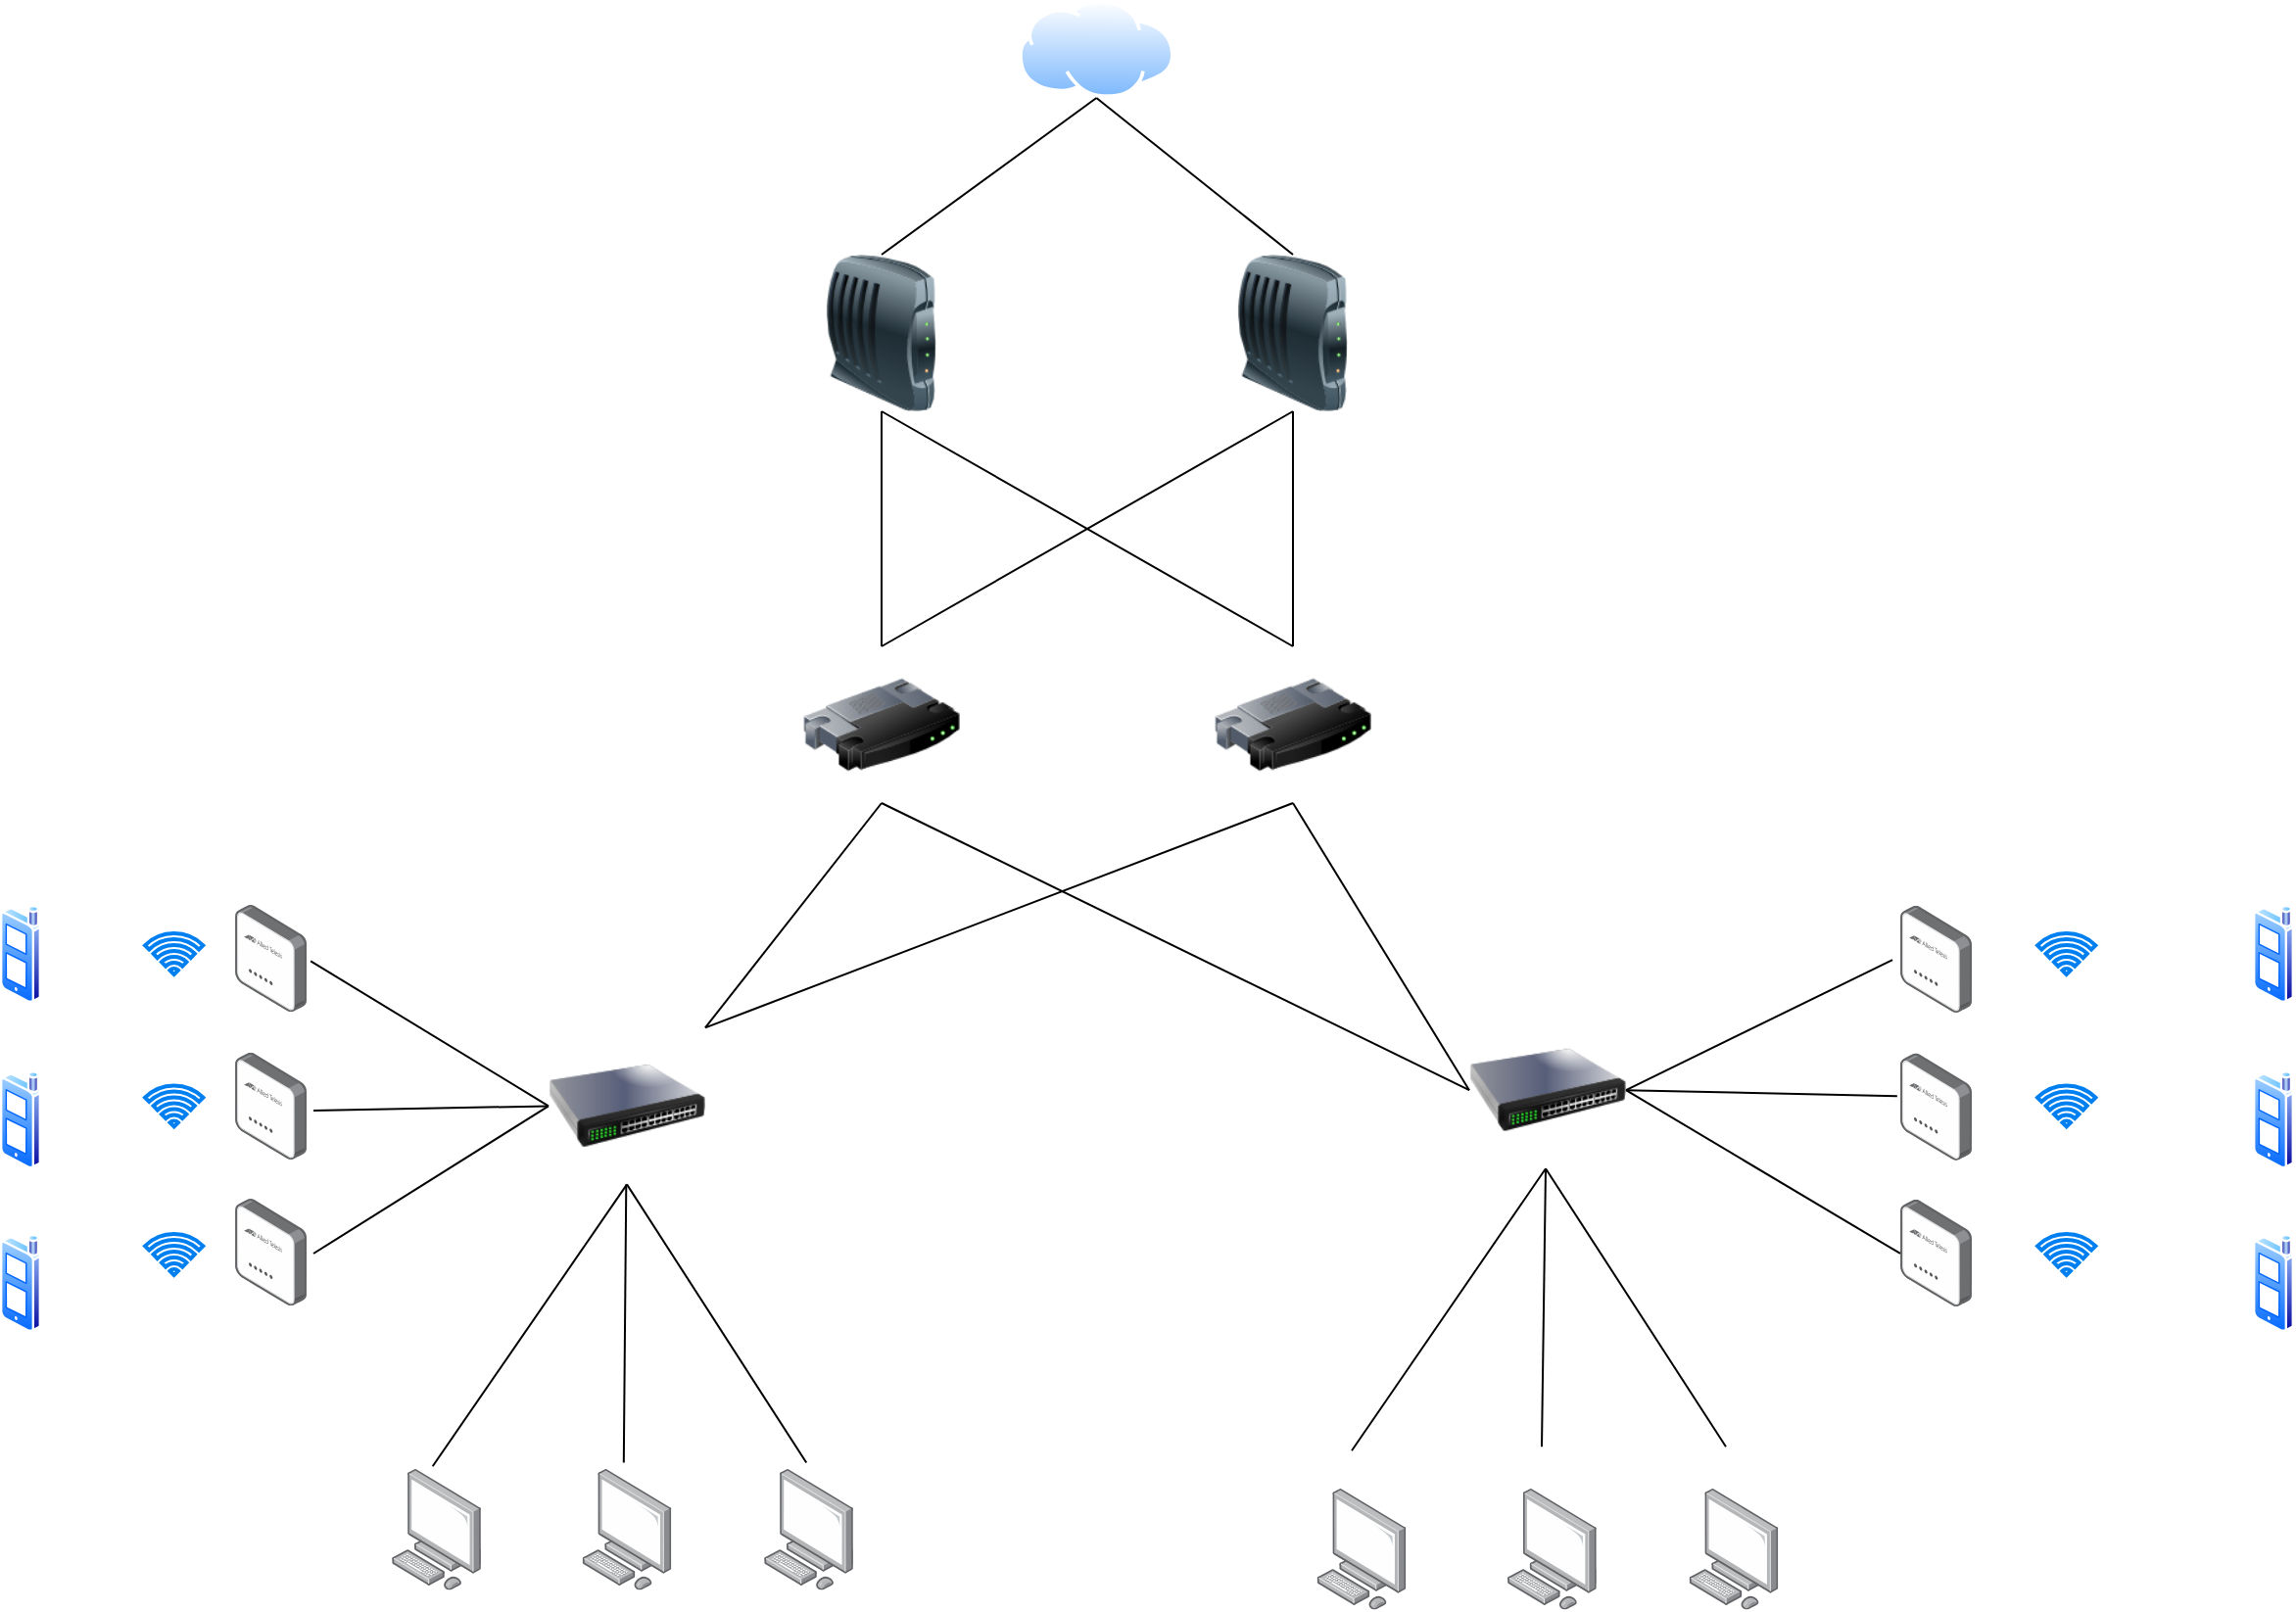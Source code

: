 <mxfile version="21.3.2" type="github">
  <diagram name="Page-1" id="HDaOVPFFeGEJgY8TLbBw">
    <mxGraphModel dx="2868" dy="1592" grid="1" gridSize="10" guides="1" tooltips="1" connect="1" arrows="1" fold="1" page="1" pageScale="1" pageWidth="827" pageHeight="1169" math="0" shadow="0">
      <root>
        <mxCell id="0" />
        <mxCell id="1" parent="0" />
        <mxCell id="mwm1boXhuY1Ww02Y-CO6-60" style="edgeStyle=none;rounded=0;orthogonalLoop=1;jettySize=auto;html=1;exitX=0.5;exitY=1;exitDx=0;exitDy=0;entryX=1;entryY=0;entryDx=0;entryDy=0;endArrow=none;endFill=0;" edge="1" parent="1" source="mwm1boXhuY1Ww02Y-CO6-3" target="mwm1boXhuY1Ww02Y-CO6-4">
          <mxGeometry relative="1" as="geometry" />
        </mxCell>
        <mxCell id="mwm1boXhuY1Ww02Y-CO6-61" style="edgeStyle=none;rounded=0;orthogonalLoop=1;jettySize=auto;html=1;exitX=0.5;exitY=1;exitDx=0;exitDy=0;entryX=0;entryY=0.5;entryDx=0;entryDy=0;strokeColor=default;endArrow=none;endFill=0;" edge="1" parent="1" source="mwm1boXhuY1Ww02Y-CO6-3" target="mwm1boXhuY1Ww02Y-CO6-19">
          <mxGeometry relative="1" as="geometry" />
        </mxCell>
        <mxCell id="mwm1boXhuY1Ww02Y-CO6-65" style="edgeStyle=none;rounded=0;orthogonalLoop=1;jettySize=auto;html=1;exitX=0.5;exitY=0;exitDx=0;exitDy=0;entryX=0.5;entryY=1;entryDx=0;entryDy=0;endArrow=none;endFill=0;" edge="1" parent="1" source="mwm1boXhuY1Ww02Y-CO6-3" target="mwm1boXhuY1Ww02Y-CO6-12">
          <mxGeometry relative="1" as="geometry" />
        </mxCell>
        <mxCell id="mwm1boXhuY1Ww02Y-CO6-3" value="" style="image;html=1;image=img/lib/clip_art/networking/Router_128x128.png" vertex="1" parent="1">
          <mxGeometry x="750" y="380" width="80" height="80" as="geometry" />
        </mxCell>
        <mxCell id="mwm1boXhuY1Ww02Y-CO6-39" style="edgeStyle=none;rounded=0;orthogonalLoop=1;jettySize=auto;html=1;exitX=0;exitY=0.5;exitDx=0;exitDy=0;entryX=1.054;entryY=0.525;entryDx=0;entryDy=0;entryPerimeter=0;endArrow=none;endFill=0;" edge="1" parent="1" source="mwm1boXhuY1Ww02Y-CO6-4" target="mwm1boXhuY1Ww02Y-CO6-5">
          <mxGeometry relative="1" as="geometry" />
        </mxCell>
        <mxCell id="mwm1boXhuY1Ww02Y-CO6-40" style="edgeStyle=none;rounded=0;orthogonalLoop=1;jettySize=auto;html=1;exitX=0;exitY=0.5;exitDx=0;exitDy=0;endArrow=none;endFill=0;" edge="1" parent="1" source="mwm1boXhuY1Ww02Y-CO6-4">
          <mxGeometry relative="1" as="geometry">
            <mxPoint x="500" y="617" as="targetPoint" />
          </mxGeometry>
        </mxCell>
        <mxCell id="mwm1boXhuY1Ww02Y-CO6-41" style="edgeStyle=none;rounded=0;orthogonalLoop=1;jettySize=auto;html=1;exitX=0;exitY=0.5;exitDx=0;exitDy=0;endArrow=none;endFill=0;" edge="1" parent="1" source="mwm1boXhuY1Ww02Y-CO6-4">
          <mxGeometry relative="1" as="geometry">
            <mxPoint x="500" y="690" as="targetPoint" />
          </mxGeometry>
        </mxCell>
        <mxCell id="mwm1boXhuY1Ww02Y-CO6-46" style="edgeStyle=none;rounded=0;orthogonalLoop=1;jettySize=auto;html=1;exitX=0.5;exitY=1;exitDx=0;exitDy=0;entryX=0.457;entryY=-0.022;entryDx=0;entryDy=0;entryPerimeter=0;endArrow=none;endFill=0;" edge="1" parent="1" source="mwm1boXhuY1Ww02Y-CO6-4" target="mwm1boXhuY1Ww02Y-CO6-22">
          <mxGeometry relative="1" as="geometry" />
        </mxCell>
        <mxCell id="mwm1boXhuY1Ww02Y-CO6-47" style="edgeStyle=none;rounded=0;orthogonalLoop=1;jettySize=auto;html=1;entryX=0.465;entryY=-0.052;entryDx=0;entryDy=0;entryPerimeter=0;endArrow=none;endFill=0;" edge="1" parent="1" source="mwm1boXhuY1Ww02Y-CO6-4" target="mwm1boXhuY1Ww02Y-CO6-20">
          <mxGeometry relative="1" as="geometry" />
        </mxCell>
        <mxCell id="mwm1boXhuY1Ww02Y-CO6-48" style="edgeStyle=none;rounded=0;orthogonalLoop=1;jettySize=auto;html=1;entryX=0.474;entryY=-0.052;entryDx=0;entryDy=0;entryPerimeter=0;exitX=0.5;exitY=1;exitDx=0;exitDy=0;endArrow=none;endFill=0;" edge="1" parent="1" source="mwm1boXhuY1Ww02Y-CO6-4" target="mwm1boXhuY1Ww02Y-CO6-21">
          <mxGeometry relative="1" as="geometry" />
        </mxCell>
        <mxCell id="mwm1boXhuY1Ww02Y-CO6-62" style="edgeStyle=none;rounded=0;orthogonalLoop=1;jettySize=auto;html=1;exitX=1;exitY=0;exitDx=0;exitDy=0;entryX=0.5;entryY=1;entryDx=0;entryDy=0;endArrow=none;endFill=0;" edge="1" parent="1" source="mwm1boXhuY1Ww02Y-CO6-4" target="mwm1boXhuY1Ww02Y-CO6-15">
          <mxGeometry relative="1" as="geometry" />
        </mxCell>
        <mxCell id="mwm1boXhuY1Ww02Y-CO6-4" value="" style="image;html=1;image=img/lib/clip_art/networking/Switch_128x128.png" vertex="1" parent="1">
          <mxGeometry x="620" y="574.7" width="80" height="80" as="geometry" />
        </mxCell>
        <mxCell id="mwm1boXhuY1Ww02Y-CO6-5" value="" style="image;points=[];aspect=fixed;html=1;align=center;shadow=0;dashed=0;image=img/lib/allied_telesis/wireless/Access_Point_Indoor.svg;" vertex="1" parent="1">
          <mxGeometry x="460" y="512" width="36.6" height="54.6" as="geometry" />
        </mxCell>
        <mxCell id="mwm1boXhuY1Ww02Y-CO6-6" value="" style="image;points=[];aspect=fixed;html=1;align=center;shadow=0;dashed=0;image=img/lib/allied_telesis/wireless/Access_Point_Indoor.svg;" vertex="1" parent="1">
          <mxGeometry x="460" y="587.4" width="36.6" height="54.6" as="geometry" />
        </mxCell>
        <mxCell id="mwm1boXhuY1Ww02Y-CO6-7" value="" style="image;points=[];aspect=fixed;html=1;align=center;shadow=0;dashed=0;image=img/lib/allied_telesis/wireless/Access_Point_Indoor.svg;" vertex="1" parent="1">
          <mxGeometry x="460" y="662" width="36.6" height="54.6" as="geometry" />
        </mxCell>
        <mxCell id="mwm1boXhuY1Ww02Y-CO6-12" value="" style="image;html=1;image=img/lib/clip_art/networking/Modem_128x128.png" vertex="1" parent="1">
          <mxGeometry x="750" y="180" width="80" height="80" as="geometry" />
        </mxCell>
        <mxCell id="mwm1boXhuY1Ww02Y-CO6-70" style="edgeStyle=none;rounded=0;orthogonalLoop=1;jettySize=auto;html=1;exitX=0.5;exitY=1;exitDx=0;exitDy=0;entryX=0.5;entryY=0;entryDx=0;entryDy=0;endArrow=none;endFill=0;" edge="1" parent="1" source="mwm1boXhuY1Ww02Y-CO6-14" target="mwm1boXhuY1Ww02Y-CO6-12">
          <mxGeometry relative="1" as="geometry" />
        </mxCell>
        <mxCell id="mwm1boXhuY1Ww02Y-CO6-14" value="" style="image;aspect=fixed;perimeter=ellipsePerimeter;html=1;align=center;shadow=0;dashed=0;spacingTop=3;image=img/lib/active_directory/internet_cloud.svg;" vertex="1" parent="1">
          <mxGeometry x="860" y="50" width="79.37" height="50" as="geometry" />
        </mxCell>
        <mxCell id="mwm1boXhuY1Ww02Y-CO6-64" style="edgeStyle=none;rounded=0;orthogonalLoop=1;jettySize=auto;html=1;exitX=0.5;exitY=1;exitDx=0;exitDy=0;entryX=0;entryY=0.5;entryDx=0;entryDy=0;endArrow=none;endFill=0;" edge="1" parent="1" source="mwm1boXhuY1Ww02Y-CO6-15" target="mwm1boXhuY1Ww02Y-CO6-19">
          <mxGeometry relative="1" as="geometry" />
        </mxCell>
        <mxCell id="mwm1boXhuY1Ww02Y-CO6-66" style="edgeStyle=none;rounded=0;orthogonalLoop=1;jettySize=auto;html=1;exitX=0.5;exitY=0;exitDx=0;exitDy=0;endArrow=none;endFill=0;entryX=0.5;entryY=1;entryDx=0;entryDy=0;" edge="1" parent="1" source="mwm1boXhuY1Ww02Y-CO6-15" target="mwm1boXhuY1Ww02Y-CO6-12">
          <mxGeometry relative="1" as="geometry">
            <mxPoint x="890" y="260" as="targetPoint" />
          </mxGeometry>
        </mxCell>
        <mxCell id="mwm1boXhuY1Ww02Y-CO6-15" value="" style="image;html=1;image=img/lib/clip_art/networking/Router_128x128.png" vertex="1" parent="1">
          <mxGeometry x="960" y="380" width="80" height="80" as="geometry" />
        </mxCell>
        <mxCell id="mwm1boXhuY1Ww02Y-CO6-16" value="" style="image;points=[];aspect=fixed;html=1;align=center;shadow=0;dashed=0;image=img/lib/allied_telesis/wireless/Access_Point_Indoor.svg;" vertex="1" parent="1">
          <mxGeometry x="1310" y="512.4" width="36.6" height="54.6" as="geometry" />
        </mxCell>
        <mxCell id="mwm1boXhuY1Ww02Y-CO6-17" value="" style="image;points=[];aspect=fixed;html=1;align=center;shadow=0;dashed=0;image=img/lib/allied_telesis/wireless/Access_Point_Indoor.svg;" vertex="1" parent="1">
          <mxGeometry x="1310" y="587.8" width="36.6" height="54.6" as="geometry" />
        </mxCell>
        <mxCell id="mwm1boXhuY1Ww02Y-CO6-18" value="" style="image;points=[];aspect=fixed;html=1;align=center;shadow=0;dashed=0;image=img/lib/allied_telesis/wireless/Access_Point_Indoor.svg;" vertex="1" parent="1">
          <mxGeometry x="1310" y="662.4" width="36.6" height="54.6" as="geometry" />
        </mxCell>
        <mxCell id="mwm1boXhuY1Ww02Y-CO6-43" style="edgeStyle=none;rounded=0;orthogonalLoop=1;jettySize=auto;html=1;exitX=1;exitY=0.5;exitDx=0;exitDy=0;entryX=-0.043;entryY=0.399;entryDx=0;entryDy=0;entryPerimeter=0;endArrow=none;endFill=0;" edge="1" parent="1" source="mwm1boXhuY1Ww02Y-CO6-19" target="mwm1boXhuY1Ww02Y-CO6-17">
          <mxGeometry relative="1" as="geometry" />
        </mxCell>
        <mxCell id="mwm1boXhuY1Ww02Y-CO6-44" style="edgeStyle=none;rounded=0;orthogonalLoop=1;jettySize=auto;html=1;exitX=1;exitY=0.5;exitDx=0;exitDy=0;entryX=-0.108;entryY=0.506;entryDx=0;entryDy=0;entryPerimeter=0;endArrow=none;endFill=0;" edge="1" parent="1" source="mwm1boXhuY1Ww02Y-CO6-19" target="mwm1boXhuY1Ww02Y-CO6-16">
          <mxGeometry relative="1" as="geometry" />
        </mxCell>
        <mxCell id="mwm1boXhuY1Ww02Y-CO6-45" style="edgeStyle=none;rounded=0;orthogonalLoop=1;jettySize=auto;html=1;exitX=1;exitY=0.5;exitDx=0;exitDy=0;entryX=0;entryY=0.505;entryDx=0;entryDy=0;entryPerimeter=0;endArrow=none;endFill=0;" edge="1" parent="1" source="mwm1boXhuY1Ww02Y-CO6-19" target="mwm1boXhuY1Ww02Y-CO6-18">
          <mxGeometry relative="1" as="geometry" />
        </mxCell>
        <mxCell id="mwm1boXhuY1Ww02Y-CO6-19" value="" style="image;html=1;image=img/lib/clip_art/networking/Switch_128x128.png" vertex="1" parent="1">
          <mxGeometry x="1090" y="566.6" width="80" height="80" as="geometry" />
        </mxCell>
        <mxCell id="mwm1boXhuY1Ww02Y-CO6-20" value="" style="image;points=[];aspect=fixed;html=1;align=center;shadow=0;dashed=0;image=img/lib/allied_telesis/computer_and_terminals/Personal_Computer.svg;" vertex="1" parent="1">
          <mxGeometry x="637.2" y="800" width="45.6" height="61.8" as="geometry" />
        </mxCell>
        <mxCell id="mwm1boXhuY1Ww02Y-CO6-21" value="" style="image;points=[];aspect=fixed;html=1;align=center;shadow=0;dashed=0;image=img/lib/allied_telesis/computer_and_terminals/Personal_Computer.svg;" vertex="1" parent="1">
          <mxGeometry x="730" y="800" width="45.6" height="61.8" as="geometry" />
        </mxCell>
        <mxCell id="mwm1boXhuY1Ww02Y-CO6-22" value="" style="image;points=[];aspect=fixed;html=1;align=center;shadow=0;dashed=0;image=img/lib/allied_telesis/computer_and_terminals/Personal_Computer.svg;" vertex="1" parent="1">
          <mxGeometry x="540" y="800" width="45.6" height="61.8" as="geometry" />
        </mxCell>
        <mxCell id="mwm1boXhuY1Ww02Y-CO6-23" value="" style="image;aspect=fixed;perimeter=ellipsePerimeter;html=1;align=center;shadow=0;dashed=0;spacingTop=3;image=img/lib/active_directory/cell_phone.svg;" vertex="1" parent="1">
          <mxGeometry x="340" y="512" width="21" height="50" as="geometry" />
        </mxCell>
        <mxCell id="mwm1boXhuY1Ww02Y-CO6-24" value="" style="image;aspect=fixed;perimeter=ellipsePerimeter;html=1;align=center;shadow=0;dashed=0;spacingTop=3;image=img/lib/active_directory/cell_phone.svg;" vertex="1" parent="1">
          <mxGeometry x="340" y="596.6" width="21" height="50" as="geometry" />
        </mxCell>
        <mxCell id="mwm1boXhuY1Ww02Y-CO6-25" value="" style="image;aspect=fixed;perimeter=ellipsePerimeter;html=1;align=center;shadow=0;dashed=0;spacingTop=3;image=img/lib/active_directory/cell_phone.svg;" vertex="1" parent="1">
          <mxGeometry x="340" y="680" width="21" height="50" as="geometry" />
        </mxCell>
        <mxCell id="mwm1boXhuY1Ww02Y-CO6-26" value="" style="image;aspect=fixed;perimeter=ellipsePerimeter;html=1;align=center;shadow=0;dashed=0;spacingTop=3;image=img/lib/active_directory/cell_phone.svg;" vertex="1" parent="1">
          <mxGeometry x="1490" y="512" width="21" height="50" as="geometry" />
        </mxCell>
        <mxCell id="mwm1boXhuY1Ww02Y-CO6-27" value="" style="image;aspect=fixed;perimeter=ellipsePerimeter;html=1;align=center;shadow=0;dashed=0;spacingTop=3;image=img/lib/active_directory/cell_phone.svg;" vertex="1" parent="1">
          <mxGeometry x="1490" y="596.6" width="21" height="50" as="geometry" />
        </mxCell>
        <mxCell id="mwm1boXhuY1Ww02Y-CO6-28" value="" style="image;aspect=fixed;perimeter=ellipsePerimeter;html=1;align=center;shadow=0;dashed=0;spacingTop=3;image=img/lib/active_directory/cell_phone.svg;" vertex="1" parent="1">
          <mxGeometry x="1490" y="680" width="21" height="50" as="geometry" />
        </mxCell>
        <mxCell id="mwm1boXhuY1Ww02Y-CO6-29" value="" style="image;points=[];aspect=fixed;html=1;align=center;shadow=0;dashed=0;image=img/lib/allied_telesis/computer_and_terminals/Personal_Computer.svg;" vertex="1" parent="1">
          <mxGeometry x="1109.4" y="810" width="45.6" height="61.8" as="geometry" />
        </mxCell>
        <mxCell id="mwm1boXhuY1Ww02Y-CO6-30" value="" style="image;points=[];aspect=fixed;html=1;align=center;shadow=0;dashed=0;image=img/lib/allied_telesis/computer_and_terminals/Personal_Computer.svg;" vertex="1" parent="1">
          <mxGeometry x="1202.2" y="810" width="45.6" height="61.8" as="geometry" />
        </mxCell>
        <mxCell id="mwm1boXhuY1Ww02Y-CO6-31" value="" style="image;points=[];aspect=fixed;html=1;align=center;shadow=0;dashed=0;image=img/lib/allied_telesis/computer_and_terminals/Personal_Computer.svg;" vertex="1" parent="1">
          <mxGeometry x="1012.2" y="810" width="45.6" height="61.8" as="geometry" />
        </mxCell>
        <mxCell id="mwm1boXhuY1Ww02Y-CO6-49" style="edgeStyle=none;rounded=0;orthogonalLoop=1;jettySize=auto;html=1;entryX=0.474;entryY=-0.052;entryDx=0;entryDy=0;entryPerimeter=0;exitX=0.5;exitY=1;exitDx=0;exitDy=0;endArrow=none;endFill=0;" edge="1" parent="1">
          <mxGeometry relative="1" as="geometry">
            <mxPoint x="1129" y="646.6" as="sourcePoint" />
            <mxPoint x="1221" y="788.6" as="targetPoint" />
          </mxGeometry>
        </mxCell>
        <mxCell id="mwm1boXhuY1Ww02Y-CO6-50" style="edgeStyle=none;rounded=0;orthogonalLoop=1;jettySize=auto;html=1;entryX=0.465;entryY=-0.052;entryDx=0;entryDy=0;entryPerimeter=0;endArrow=none;endFill=0;" edge="1" parent="1">
          <mxGeometry relative="1" as="geometry">
            <mxPoint x="1129" y="646.6" as="sourcePoint" />
            <mxPoint x="1127" y="788.6" as="targetPoint" />
          </mxGeometry>
        </mxCell>
        <mxCell id="mwm1boXhuY1Ww02Y-CO6-51" style="edgeStyle=none;rounded=0;orthogonalLoop=1;jettySize=auto;html=1;exitX=0.5;exitY=1;exitDx=0;exitDy=0;entryX=0.457;entryY=-0.022;entryDx=0;entryDy=0;entryPerimeter=0;endArrow=none;endFill=0;" edge="1" parent="1">
          <mxGeometry relative="1" as="geometry">
            <mxPoint x="1129" y="646.6" as="sourcePoint" />
            <mxPoint x="1030" y="790.6" as="targetPoint" />
          </mxGeometry>
        </mxCell>
        <mxCell id="mwm1boXhuY1Ww02Y-CO6-52" value="" style="html=1;verticalLabelPosition=bottom;align=center;labelBackgroundColor=#ffffff;verticalAlign=top;strokeWidth=2;strokeColor=#0080F0;shadow=0;dashed=0;shape=mxgraph.ios7.icons.wifi;pointerEvents=1" vertex="1" parent="1">
          <mxGeometry x="414" y="526.5" width="29.7" height="21" as="geometry" />
        </mxCell>
        <mxCell id="mwm1boXhuY1Ww02Y-CO6-53" value="" style="html=1;verticalLabelPosition=bottom;align=center;labelBackgroundColor=#ffffff;verticalAlign=top;strokeWidth=2;strokeColor=#0080F0;shadow=0;dashed=0;shape=mxgraph.ios7.icons.wifi;pointerEvents=1" vertex="1" parent="1">
          <mxGeometry x="414" y="604.2" width="29.7" height="21" as="geometry" />
        </mxCell>
        <mxCell id="mwm1boXhuY1Ww02Y-CO6-54" value="" style="html=1;verticalLabelPosition=bottom;align=center;labelBackgroundColor=#ffffff;verticalAlign=top;strokeWidth=2;strokeColor=#0080F0;shadow=0;dashed=0;shape=mxgraph.ios7.icons.wifi;pointerEvents=1" vertex="1" parent="1">
          <mxGeometry x="414" y="680" width="29.7" height="21" as="geometry" />
        </mxCell>
        <mxCell id="mwm1boXhuY1Ww02Y-CO6-56" value="" style="html=1;verticalLabelPosition=bottom;align=center;labelBackgroundColor=#ffffff;verticalAlign=top;strokeWidth=2;strokeColor=#0080F0;shadow=0;dashed=0;shape=mxgraph.ios7.icons.wifi;pointerEvents=1" vertex="1" parent="1">
          <mxGeometry x="1380" y="680" width="29.7" height="21" as="geometry" />
        </mxCell>
        <mxCell id="mwm1boXhuY1Ww02Y-CO6-57" value="" style="html=1;verticalLabelPosition=bottom;align=center;labelBackgroundColor=#ffffff;verticalAlign=top;strokeWidth=2;strokeColor=#0080F0;shadow=0;dashed=0;shape=mxgraph.ios7.icons.wifi;pointerEvents=1" vertex="1" parent="1">
          <mxGeometry x="1380" y="604.2" width="29.7" height="21" as="geometry" />
        </mxCell>
        <mxCell id="mwm1boXhuY1Ww02Y-CO6-58" value="" style="html=1;verticalLabelPosition=bottom;align=center;labelBackgroundColor=#ffffff;verticalAlign=top;strokeWidth=2;strokeColor=#0080F0;shadow=0;dashed=0;shape=mxgraph.ios7.icons.wifi;pointerEvents=1" vertex="1" parent="1">
          <mxGeometry x="1380" y="526.5" width="29.7" height="21" as="geometry" />
        </mxCell>
        <mxCell id="mwm1boXhuY1Ww02Y-CO6-71" style="edgeStyle=none;rounded=0;orthogonalLoop=1;jettySize=auto;html=1;exitX=0.5;exitY=0;exitDx=0;exitDy=0;entryX=0.5;entryY=1;entryDx=0;entryDy=0;endArrow=none;endFill=0;" edge="1" parent="1" source="mwm1boXhuY1Ww02Y-CO6-67" target="mwm1boXhuY1Ww02Y-CO6-14">
          <mxGeometry relative="1" as="geometry" />
        </mxCell>
        <mxCell id="mwm1boXhuY1Ww02Y-CO6-67" value="" style="image;html=1;image=img/lib/clip_art/networking/Modem_128x128.png" vertex="1" parent="1">
          <mxGeometry x="960" y="180" width="80" height="80" as="geometry" />
        </mxCell>
        <mxCell id="mwm1boXhuY1Ww02Y-CO6-68" style="edgeStyle=none;rounded=0;orthogonalLoop=1;jettySize=auto;html=1;exitX=0.5;exitY=0;exitDx=0;exitDy=0;endArrow=none;endFill=0;entryX=0.5;entryY=1;entryDx=0;entryDy=0;" edge="1" target="mwm1boXhuY1Ww02Y-CO6-67" parent="1" source="mwm1boXhuY1Ww02Y-CO6-15">
          <mxGeometry relative="1" as="geometry">
            <mxPoint x="1100" y="260" as="targetPoint" />
            <mxPoint x="1210" y="380" as="sourcePoint" />
          </mxGeometry>
        </mxCell>
        <mxCell id="mwm1boXhuY1Ww02Y-CO6-69" style="edgeStyle=none;rounded=0;orthogonalLoop=1;jettySize=auto;html=1;exitX=0.5;exitY=0;exitDx=0;exitDy=0;entryX=0.5;entryY=1;entryDx=0;entryDy=0;endArrow=none;endFill=0;" edge="1" target="mwm1boXhuY1Ww02Y-CO6-67" parent="1" source="mwm1boXhuY1Ww02Y-CO6-3">
          <mxGeometry relative="1" as="geometry">
            <mxPoint x="1000" y="380" as="sourcePoint" />
          </mxGeometry>
        </mxCell>
      </root>
    </mxGraphModel>
  </diagram>
</mxfile>
